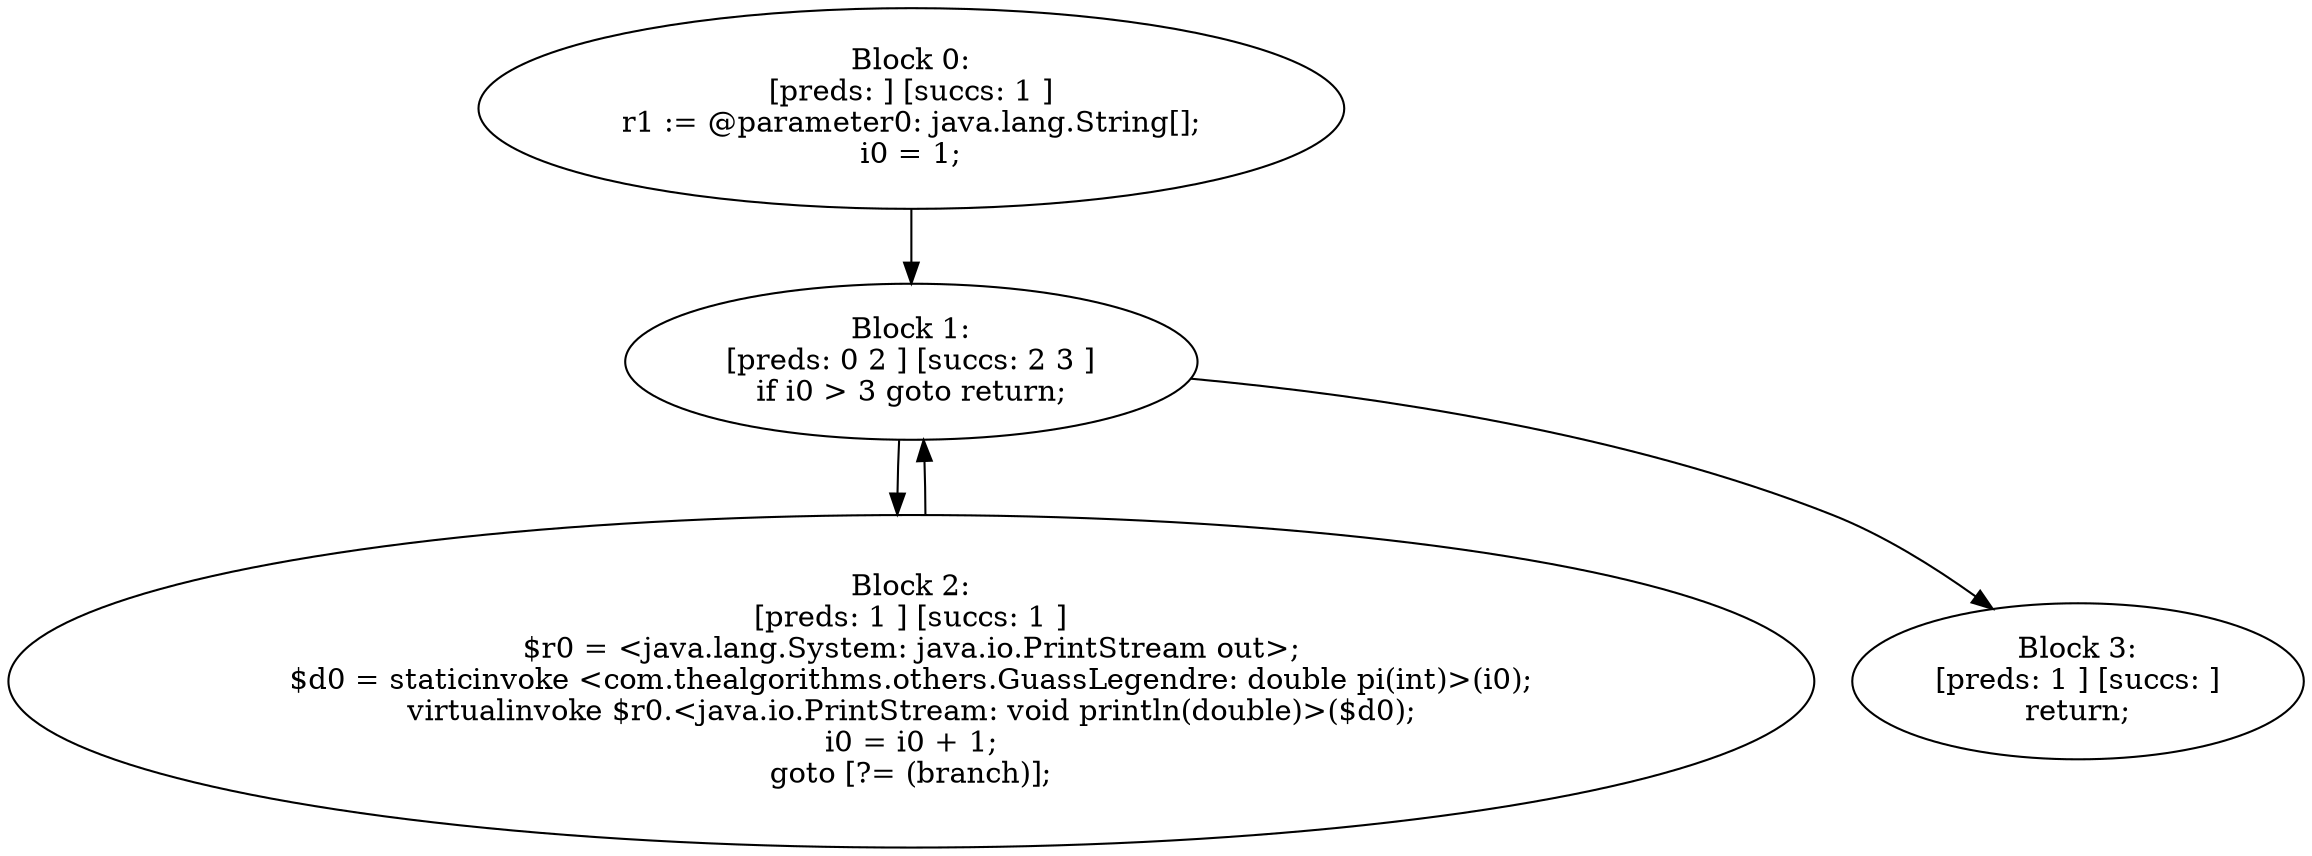 digraph "unitGraph" {
    "Block 0:
[preds: ] [succs: 1 ]
r1 := @parameter0: java.lang.String[];
i0 = 1;
"
    "Block 1:
[preds: 0 2 ] [succs: 2 3 ]
if i0 > 3 goto return;
"
    "Block 2:
[preds: 1 ] [succs: 1 ]
$r0 = <java.lang.System: java.io.PrintStream out>;
$d0 = staticinvoke <com.thealgorithms.others.GuassLegendre: double pi(int)>(i0);
virtualinvoke $r0.<java.io.PrintStream: void println(double)>($d0);
i0 = i0 + 1;
goto [?= (branch)];
"
    "Block 3:
[preds: 1 ] [succs: ]
return;
"
    "Block 0:
[preds: ] [succs: 1 ]
r1 := @parameter0: java.lang.String[];
i0 = 1;
"->"Block 1:
[preds: 0 2 ] [succs: 2 3 ]
if i0 > 3 goto return;
";
    "Block 1:
[preds: 0 2 ] [succs: 2 3 ]
if i0 > 3 goto return;
"->"Block 2:
[preds: 1 ] [succs: 1 ]
$r0 = <java.lang.System: java.io.PrintStream out>;
$d0 = staticinvoke <com.thealgorithms.others.GuassLegendre: double pi(int)>(i0);
virtualinvoke $r0.<java.io.PrintStream: void println(double)>($d0);
i0 = i0 + 1;
goto [?= (branch)];
";
    "Block 1:
[preds: 0 2 ] [succs: 2 3 ]
if i0 > 3 goto return;
"->"Block 3:
[preds: 1 ] [succs: ]
return;
";
    "Block 2:
[preds: 1 ] [succs: 1 ]
$r0 = <java.lang.System: java.io.PrintStream out>;
$d0 = staticinvoke <com.thealgorithms.others.GuassLegendre: double pi(int)>(i0);
virtualinvoke $r0.<java.io.PrintStream: void println(double)>($d0);
i0 = i0 + 1;
goto [?= (branch)];
"->"Block 1:
[preds: 0 2 ] [succs: 2 3 ]
if i0 > 3 goto return;
";
}
